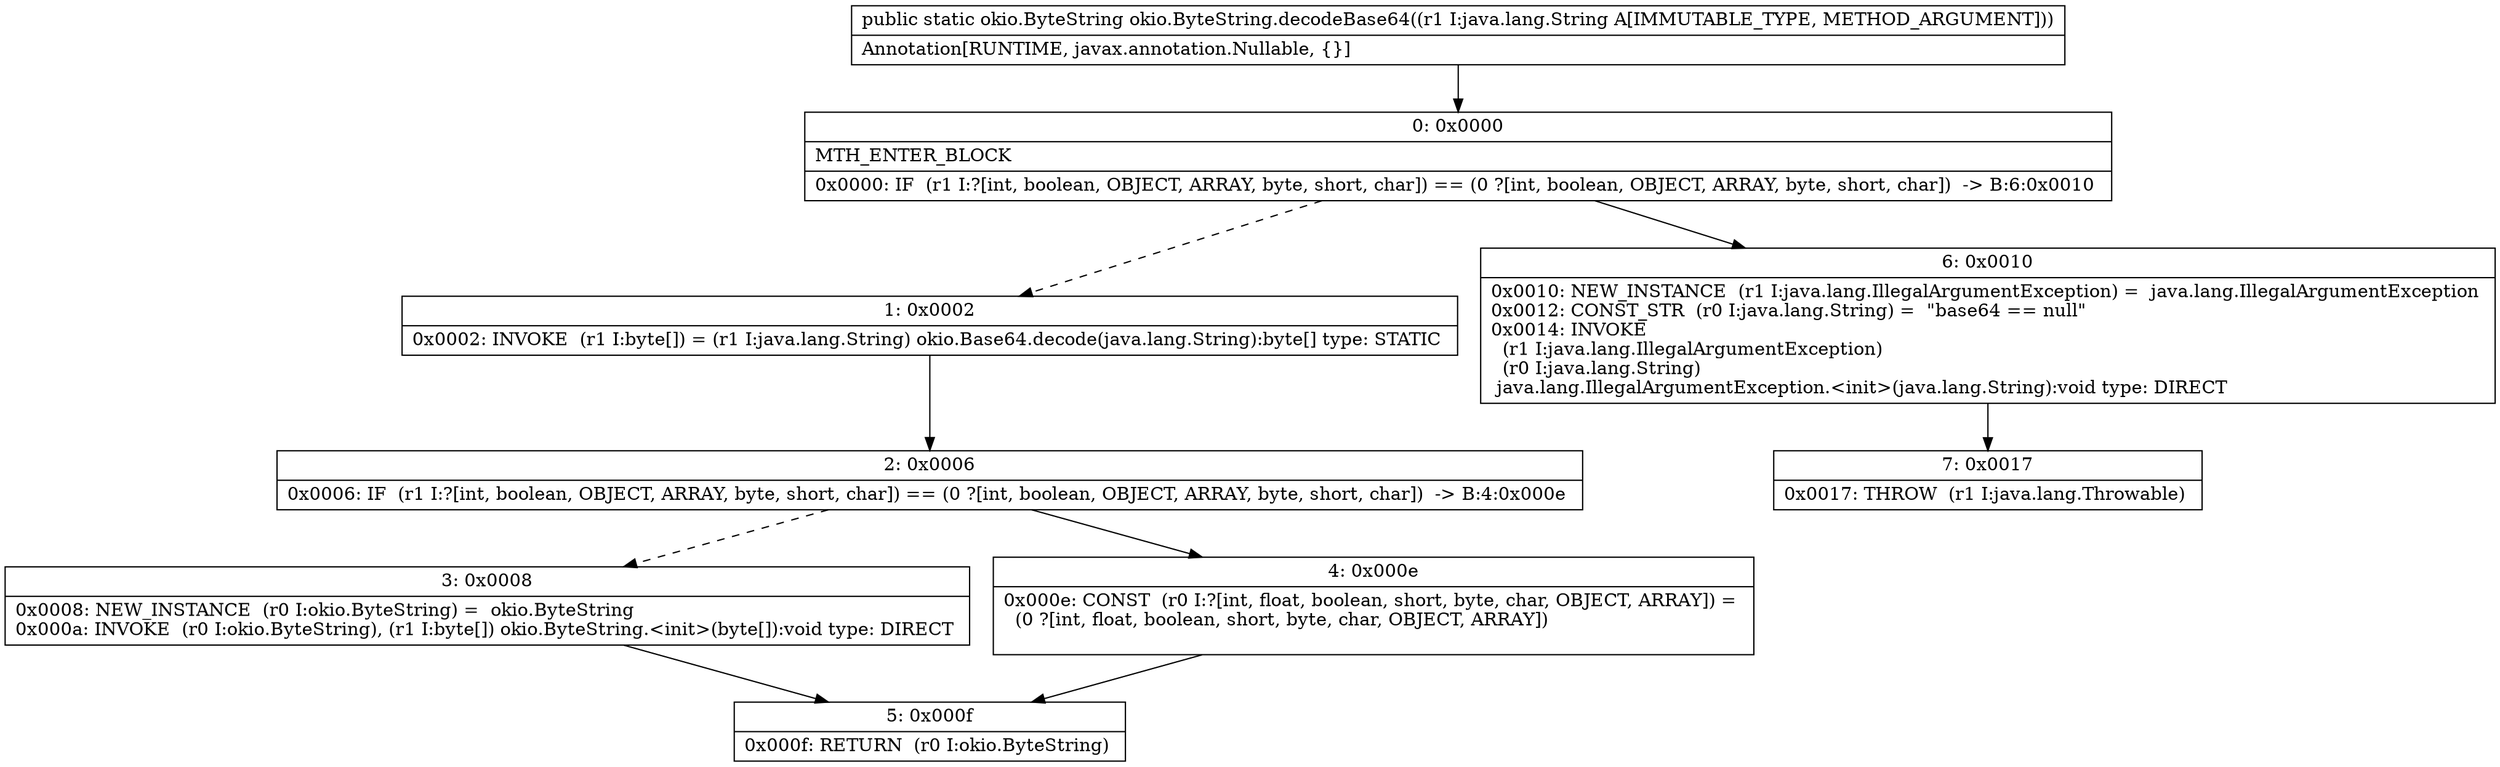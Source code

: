 digraph "CFG forokio.ByteString.decodeBase64(Ljava\/lang\/String;)Lokio\/ByteString;" {
Node_0 [shape=record,label="{0\:\ 0x0000|MTH_ENTER_BLOCK\l|0x0000: IF  (r1 I:?[int, boolean, OBJECT, ARRAY, byte, short, char]) == (0 ?[int, boolean, OBJECT, ARRAY, byte, short, char])  \-\> B:6:0x0010 \l}"];
Node_1 [shape=record,label="{1\:\ 0x0002|0x0002: INVOKE  (r1 I:byte[]) = (r1 I:java.lang.String) okio.Base64.decode(java.lang.String):byte[] type: STATIC \l}"];
Node_2 [shape=record,label="{2\:\ 0x0006|0x0006: IF  (r1 I:?[int, boolean, OBJECT, ARRAY, byte, short, char]) == (0 ?[int, boolean, OBJECT, ARRAY, byte, short, char])  \-\> B:4:0x000e \l}"];
Node_3 [shape=record,label="{3\:\ 0x0008|0x0008: NEW_INSTANCE  (r0 I:okio.ByteString) =  okio.ByteString \l0x000a: INVOKE  (r0 I:okio.ByteString), (r1 I:byte[]) okio.ByteString.\<init\>(byte[]):void type: DIRECT \l}"];
Node_4 [shape=record,label="{4\:\ 0x000e|0x000e: CONST  (r0 I:?[int, float, boolean, short, byte, char, OBJECT, ARRAY]) = \l  (0 ?[int, float, boolean, short, byte, char, OBJECT, ARRAY])\l \l}"];
Node_5 [shape=record,label="{5\:\ 0x000f|0x000f: RETURN  (r0 I:okio.ByteString) \l}"];
Node_6 [shape=record,label="{6\:\ 0x0010|0x0010: NEW_INSTANCE  (r1 I:java.lang.IllegalArgumentException) =  java.lang.IllegalArgumentException \l0x0012: CONST_STR  (r0 I:java.lang.String) =  \"base64 == null\" \l0x0014: INVOKE  \l  (r1 I:java.lang.IllegalArgumentException)\l  (r0 I:java.lang.String)\l java.lang.IllegalArgumentException.\<init\>(java.lang.String):void type: DIRECT \l}"];
Node_7 [shape=record,label="{7\:\ 0x0017|0x0017: THROW  (r1 I:java.lang.Throwable) \l}"];
MethodNode[shape=record,label="{public static okio.ByteString okio.ByteString.decodeBase64((r1 I:java.lang.String A[IMMUTABLE_TYPE, METHOD_ARGUMENT]))  | Annotation[RUNTIME, javax.annotation.Nullable, \{\}]\l}"];
MethodNode -> Node_0;
Node_0 -> Node_1[style=dashed];
Node_0 -> Node_6;
Node_1 -> Node_2;
Node_2 -> Node_3[style=dashed];
Node_2 -> Node_4;
Node_3 -> Node_5;
Node_4 -> Node_5;
Node_6 -> Node_7;
}

